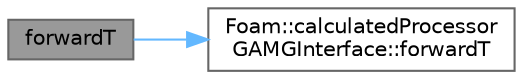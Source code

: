 digraph "forwardT"
{
 // LATEX_PDF_SIZE
  bgcolor="transparent";
  edge [fontname=Helvetica,fontsize=10,labelfontname=Helvetica,labelfontsize=10];
  node [fontname=Helvetica,fontsize=10,shape=box,height=0.2,width=0.4];
  rankdir="LR";
  Node1 [id="Node000001",label="forwardT",height=0.2,width=0.4,color="gray40", fillcolor="grey60", style="filled", fontcolor="black",tooltip=" "];
  Node1 -> Node2 [id="edge1_Node000001_Node000002",color="steelblue1",style="solid",tooltip=" "];
  Node2 [id="Node000002",label="Foam::calculatedProcessor\lGAMGInterface::forwardT",height=0.2,width=0.4,color="grey40", fillcolor="white", style="filled",URL="$classFoam_1_1calculatedProcessorGAMGInterface.html#afd57cc6d6a68ac778640c5a3be82aab8",tooltip=" "];
}
